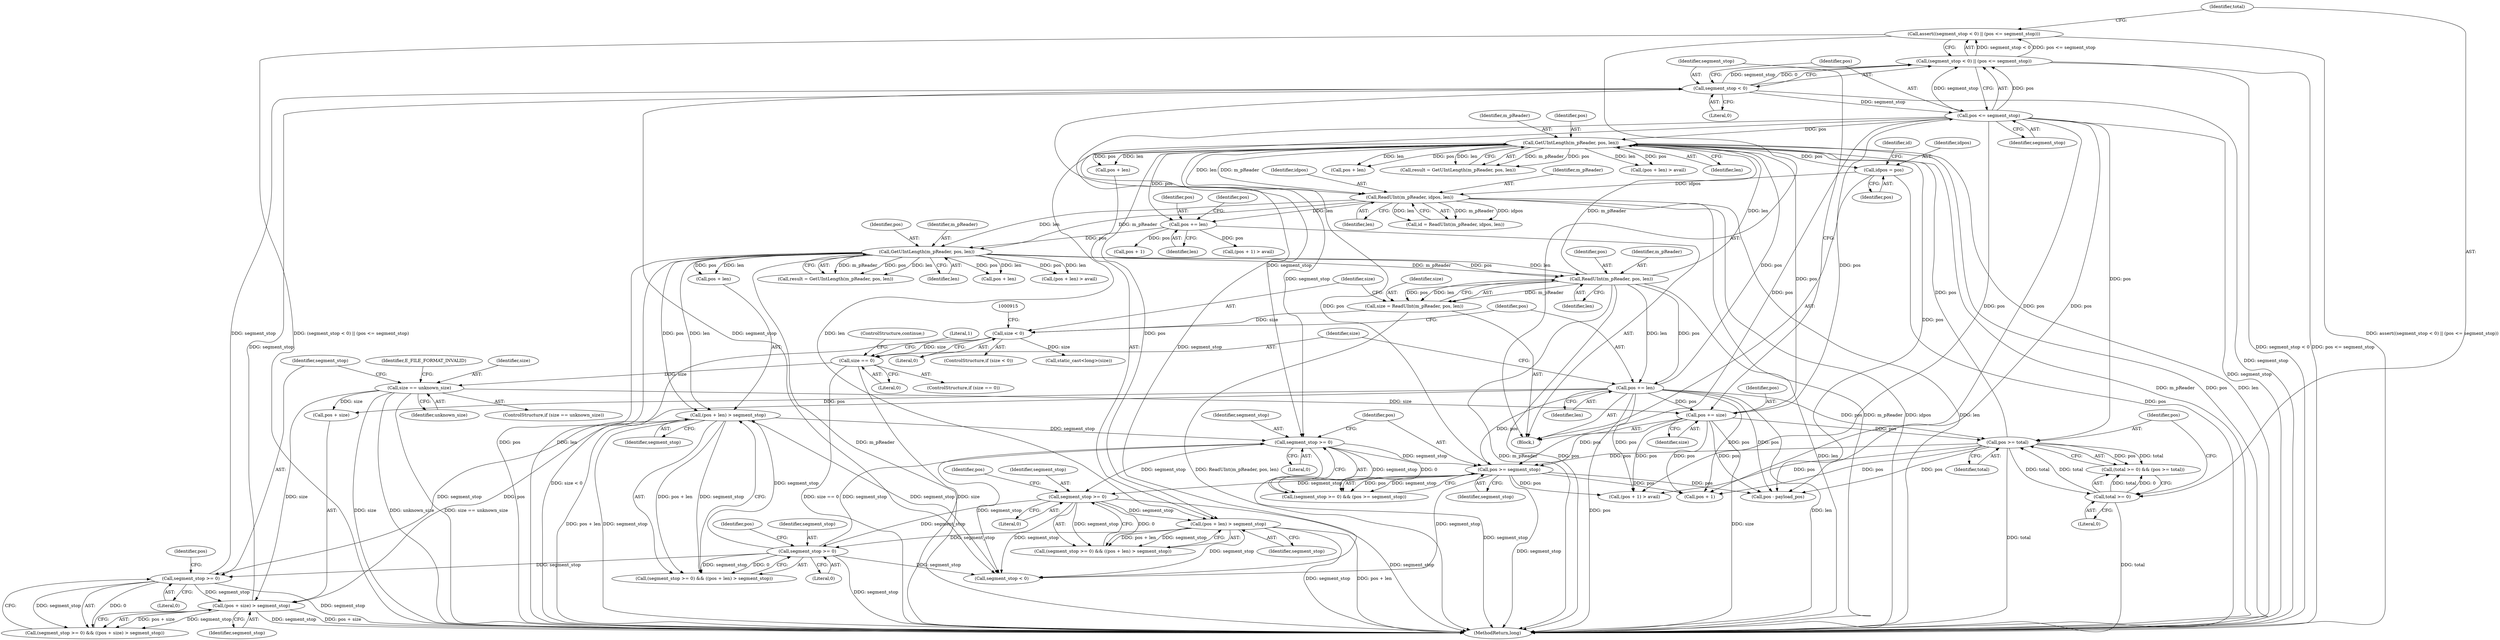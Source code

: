 digraph "1_Android_cc274e2abe8b2a6698a5c47d8aa4bb45f1f9538d_6@API" {
"1000948" [label="(Call,assert((segment_stop < 0) || (pos <= segment_stop)))"];
"1000949" [label="(Call,(segment_stop < 0) || (pos <= segment_stop))"];
"1000950" [label="(Call,segment_stop < 0)"];
"1000935" [label="(Call,segment_stop >= 0)"];
"1000887" [label="(Call,(pos + len) > segment_stop)"];
"1000864" [label="(Call,GetUIntLength(m_pReader, pos, len))"];
"1000813" [label="(Call,ReadUInt(m_pReader, idpos, len))"];
"1000768" [label="(Call,GetUIntLength(m_pReader, pos, len))"];
"1000905" [label="(Call,ReadUInt(m_pReader, pos, len))"];
"1000917" [label="(Call,pos += len)"];
"1000945" [label="(Call,pos += size)"];
"1000928" [label="(Call,size == unknown_size)"];
"1000921" [label="(Call,size == 0)"];
"1000910" [label="(Call,size < 0)"];
"1000903" [label="(Call,size = ReadUInt(m_pReader, pos, len))"];
"1000749" [label="(Call,pos >= segment_stop)"];
"1000740" [label="(Call,pos >= total)"];
"1000953" [label="(Call,pos <= segment_stop)"];
"1000737" [label="(Call,total >= 0)"];
"1000746" [label="(Call,segment_stop >= 0)"];
"1000884" [label="(Call,segment_stop >= 0)"];
"1000788" [label="(Call,segment_stop >= 0)"];
"1000791" [label="(Call,(pos + len) > segment_stop)"];
"1000807" [label="(Call,idpos = pos)"];
"1000847" [label="(Call,pos += len)"];
"1000938" [label="(Call,(pos + size) > segment_stop)"];
"1000919" [label="(Identifier,len)"];
"1000862" [label="(Call,result = GetUIntLength(m_pReader, pos, len))"];
"1000930" [label="(Identifier,unknown_size)"];
"1000741" [label="(Identifier,pos)"];
"1000866" [label="(Identifier,pos)"];
"1000920" [label="(ControlStructure,if (size == 0))"];
"1000909" [label="(ControlStructure,if (size < 0))"];
"1000747" [label="(Identifier,segment_stop)"];
"1000952" [label="(Literal,0)"];
"1000950" [label="(Call,segment_stop < 0)"];
"1000905" [label="(Call,ReadUInt(m_pReader, pos, len))"];
"1000814" [label="(Identifier,m_pReader)"];
"1000867" [label="(Identifier,len)"];
"1000904" [label="(Identifier,size)"];
"1000948" [label="(Call,assert((segment_stop < 0) || (pos <= segment_stop)))"];
"1001019" [label="(MethodReturn,long)"];
"1000946" [label="(Identifier,pos)"];
"1000958" [label="(Call,pos - payload_pos)"];
"1000800" [label="(Call,pos + len)"];
"1000793" [label="(Identifier,pos)"];
"1000906" [label="(Identifier,m_pReader)"];
"1000887" [label="(Call,(pos + len) > segment_stop)"];
"1000924" [label="(ControlStructure,continue;)"];
"1000811" [label="(Call,id = ReadUInt(m_pReader, idpos, len))"];
"1000755" [label="(Call,pos + 1)"];
"1000791" [label="(Call,(pos + len) > segment_stop)"];
"1000922" [label="(Identifier,size)"];
"1000734" [label="(Block,)"];
"1000923" [label="(Literal,0)"];
"1000942" [label="(Identifier,segment_stop)"];
"1000766" [label="(Call,result = GetUIntLength(m_pReader, pos, len))"];
"1000929" [label="(Identifier,size)"];
"1000738" [label="(Identifier,total)"];
"1000799" [label="(Call,(pos + len) > avail)"];
"1000947" [label="(Identifier,size)"];
"1000911" [label="(Identifier,size)"];
"1000940" [label="(Identifier,pos)"];
"1000769" [label="(Identifier,m_pReader)"];
"1000883" [label="(Call,(segment_stop >= 0) && ((pos + len) > segment_stop))"];
"1000740" [label="(Call,pos >= total)"];
"1000787" [label="(Call,(segment_stop >= 0) && ((pos + len) > segment_stop))"];
"1000816" [label="(Identifier,len)"];
"1001011" [label="(Call,segment_stop < 0)"];
"1000918" [label="(Identifier,pos)"];
"1000848" [label="(Identifier,pos)"];
"1000955" [label="(Identifier,segment_stop)"];
"1000853" [label="(Identifier,pos)"];
"1000917" [label="(Call,pos += len)"];
"1000847" [label="(Call,pos += len)"];
"1000852" [label="(Call,pos + 1)"];
"1000807" [label="(Call,idpos = pos)"];
"1000910" [label="(Call,size < 0)"];
"1000748" [label="(Literal,0)"];
"1000889" [label="(Identifier,pos)"];
"1000926" [label="(Literal,1)"];
"1000789" [label="(Identifier,segment_stop)"];
"1000914" [label="(Call,static_cast<long>(size))"];
"1000849" [label="(Identifier,len)"];
"1000891" [label="(Identifier,segment_stop)"];
"1000771" [label="(Identifier,len)"];
"1000938" [label="(Call,(pos + size) > segment_stop)"];
"1000737" [label="(Call,total >= 0)"];
"1000936" [label="(Identifier,segment_stop)"];
"1000813" [label="(Call,ReadUInt(m_pReader, idpos, len))"];
"1000749" [label="(Call,pos >= segment_stop)"];
"1000934" [label="(Call,(segment_stop >= 0) && ((pos + size) > segment_stop))"];
"1000945" [label="(Call,pos += size)"];
"1000949" [label="(Call,(segment_stop < 0) || (pos <= segment_stop))"];
"1000742" [label="(Identifier,total)"];
"1000939" [label="(Call,pos + size)"];
"1000792" [label="(Call,pos + len)"];
"1000795" [label="(Identifier,segment_stop)"];
"1000888" [label="(Call,pos + len)"];
"1000885" [label="(Identifier,segment_stop)"];
"1000937" [label="(Literal,0)"];
"1000809" [label="(Identifier,pos)"];
"1000864" [label="(Call,GetUIntLength(m_pReader, pos, len))"];
"1000896" [label="(Call,pos + len)"];
"1000932" [label="(Identifier,E_FILE_FORMAT_INVALID)"];
"1000908" [label="(Identifier,len)"];
"1000815" [label="(Identifier,idpos)"];
"1000768" [label="(Call,GetUIntLength(m_pReader, pos, len))"];
"1000745" [label="(Call,(segment_stop >= 0) && (pos >= segment_stop))"];
"1000886" [label="(Literal,0)"];
"1000865" [label="(Identifier,m_pReader)"];
"1000912" [label="(Literal,0)"];
"1000750" [label="(Identifier,pos)"];
"1000903" [label="(Call,size = ReadUInt(m_pReader, pos, len))"];
"1000739" [label="(Literal,0)"];
"1000851" [label="(Call,(pos + 1) > avail)"];
"1000884" [label="(Call,segment_stop >= 0)"];
"1000751" [label="(Identifier,segment_stop)"];
"1000754" [label="(Call,(pos + 1) > avail)"];
"1000935" [label="(Call,segment_stop >= 0)"];
"1000954" [label="(Identifier,pos)"];
"1000953" [label="(Call,pos <= segment_stop)"];
"1000951" [label="(Identifier,segment_stop)"];
"1000907" [label="(Identifier,pos)"];
"1000895" [label="(Call,(pos + len) > avail)"];
"1000927" [label="(ControlStructure,if (size == unknown_size))"];
"1000790" [label="(Literal,0)"];
"1000921" [label="(Call,size == 0)"];
"1000808" [label="(Identifier,idpos)"];
"1000788" [label="(Call,segment_stop >= 0)"];
"1000746" [label="(Call,segment_stop >= 0)"];
"1000928" [label="(Call,size == unknown_size)"];
"1000812" [label="(Identifier,id)"];
"1000736" [label="(Call,(total >= 0) && (pos >= total))"];
"1000770" [label="(Identifier,pos)"];
"1000948" -> "1000734"  [label="AST: "];
"1000948" -> "1000949"  [label="CFG: "];
"1000949" -> "1000948"  [label="AST: "];
"1000738" -> "1000948"  [label="CFG: "];
"1000948" -> "1001019"  [label="DDG: assert((segment_stop < 0) || (pos <= segment_stop))"];
"1000948" -> "1001019"  [label="DDG: (segment_stop < 0) || (pos <= segment_stop)"];
"1000949" -> "1000948"  [label="DDG: segment_stop < 0"];
"1000949" -> "1000948"  [label="DDG: pos <= segment_stop"];
"1000949" -> "1000950"  [label="CFG: "];
"1000949" -> "1000953"  [label="CFG: "];
"1000950" -> "1000949"  [label="AST: "];
"1000953" -> "1000949"  [label="AST: "];
"1000949" -> "1001019"  [label="DDG: pos <= segment_stop"];
"1000949" -> "1001019"  [label="DDG: segment_stop < 0"];
"1000950" -> "1000949"  [label="DDG: segment_stop"];
"1000950" -> "1000949"  [label="DDG: 0"];
"1000953" -> "1000949"  [label="DDG: pos"];
"1000953" -> "1000949"  [label="DDG: segment_stop"];
"1000950" -> "1000952"  [label="CFG: "];
"1000951" -> "1000950"  [label="AST: "];
"1000952" -> "1000950"  [label="AST: "];
"1000954" -> "1000950"  [label="CFG: "];
"1000950" -> "1001019"  [label="DDG: segment_stop"];
"1000950" -> "1000746"  [label="DDG: segment_stop"];
"1000935" -> "1000950"  [label="DDG: segment_stop"];
"1000938" -> "1000950"  [label="DDG: segment_stop"];
"1000950" -> "1000953"  [label="DDG: segment_stop"];
"1000950" -> "1001011"  [label="DDG: segment_stop"];
"1000935" -> "1000934"  [label="AST: "];
"1000935" -> "1000937"  [label="CFG: "];
"1000936" -> "1000935"  [label="AST: "];
"1000937" -> "1000935"  [label="AST: "];
"1000940" -> "1000935"  [label="CFG: "];
"1000934" -> "1000935"  [label="CFG: "];
"1000935" -> "1001019"  [label="DDG: segment_stop"];
"1000935" -> "1000934"  [label="DDG: segment_stop"];
"1000935" -> "1000934"  [label="DDG: 0"];
"1000887" -> "1000935"  [label="DDG: segment_stop"];
"1000884" -> "1000935"  [label="DDG: segment_stop"];
"1000935" -> "1000938"  [label="DDG: segment_stop"];
"1000887" -> "1000883"  [label="AST: "];
"1000887" -> "1000891"  [label="CFG: "];
"1000888" -> "1000887"  [label="AST: "];
"1000891" -> "1000887"  [label="AST: "];
"1000883" -> "1000887"  [label="CFG: "];
"1000887" -> "1001019"  [label="DDG: segment_stop"];
"1000887" -> "1001019"  [label="DDG: pos + len"];
"1000887" -> "1000746"  [label="DDG: segment_stop"];
"1000887" -> "1000883"  [label="DDG: pos + len"];
"1000887" -> "1000883"  [label="DDG: segment_stop"];
"1000864" -> "1000887"  [label="DDG: pos"];
"1000864" -> "1000887"  [label="DDG: len"];
"1000884" -> "1000887"  [label="DDG: segment_stop"];
"1000887" -> "1001011"  [label="DDG: segment_stop"];
"1000864" -> "1000862"  [label="AST: "];
"1000864" -> "1000867"  [label="CFG: "];
"1000865" -> "1000864"  [label="AST: "];
"1000866" -> "1000864"  [label="AST: "];
"1000867" -> "1000864"  [label="AST: "];
"1000862" -> "1000864"  [label="CFG: "];
"1000864" -> "1001019"  [label="DDG: pos"];
"1000864" -> "1001019"  [label="DDG: len"];
"1000864" -> "1001019"  [label="DDG: m_pReader"];
"1000864" -> "1000862"  [label="DDG: m_pReader"];
"1000864" -> "1000862"  [label="DDG: pos"];
"1000864" -> "1000862"  [label="DDG: len"];
"1000813" -> "1000864"  [label="DDG: m_pReader"];
"1000813" -> "1000864"  [label="DDG: len"];
"1000847" -> "1000864"  [label="DDG: pos"];
"1000864" -> "1000888"  [label="DDG: pos"];
"1000864" -> "1000888"  [label="DDG: len"];
"1000864" -> "1000895"  [label="DDG: pos"];
"1000864" -> "1000895"  [label="DDG: len"];
"1000864" -> "1000896"  [label="DDG: pos"];
"1000864" -> "1000896"  [label="DDG: len"];
"1000864" -> "1000905"  [label="DDG: m_pReader"];
"1000864" -> "1000905"  [label="DDG: pos"];
"1000864" -> "1000905"  [label="DDG: len"];
"1000813" -> "1000811"  [label="AST: "];
"1000813" -> "1000816"  [label="CFG: "];
"1000814" -> "1000813"  [label="AST: "];
"1000815" -> "1000813"  [label="AST: "];
"1000816" -> "1000813"  [label="AST: "];
"1000811" -> "1000813"  [label="CFG: "];
"1000813" -> "1001019"  [label="DDG: len"];
"1000813" -> "1001019"  [label="DDG: m_pReader"];
"1000813" -> "1001019"  [label="DDG: idpos"];
"1000813" -> "1000811"  [label="DDG: m_pReader"];
"1000813" -> "1000811"  [label="DDG: idpos"];
"1000813" -> "1000811"  [label="DDG: len"];
"1000768" -> "1000813"  [label="DDG: m_pReader"];
"1000768" -> "1000813"  [label="DDG: len"];
"1000807" -> "1000813"  [label="DDG: idpos"];
"1000813" -> "1000847"  [label="DDG: len"];
"1000768" -> "1000766"  [label="AST: "];
"1000768" -> "1000771"  [label="CFG: "];
"1000769" -> "1000768"  [label="AST: "];
"1000770" -> "1000768"  [label="AST: "];
"1000771" -> "1000768"  [label="AST: "];
"1000766" -> "1000768"  [label="CFG: "];
"1000768" -> "1001019"  [label="DDG: m_pReader"];
"1000768" -> "1001019"  [label="DDG: pos"];
"1000768" -> "1001019"  [label="DDG: len"];
"1000768" -> "1000766"  [label="DDG: m_pReader"];
"1000768" -> "1000766"  [label="DDG: pos"];
"1000768" -> "1000766"  [label="DDG: len"];
"1000905" -> "1000768"  [label="DDG: m_pReader"];
"1000905" -> "1000768"  [label="DDG: len"];
"1000917" -> "1000768"  [label="DDG: pos"];
"1000945" -> "1000768"  [label="DDG: pos"];
"1000749" -> "1000768"  [label="DDG: pos"];
"1000740" -> "1000768"  [label="DDG: pos"];
"1000953" -> "1000768"  [label="DDG: pos"];
"1000768" -> "1000791"  [label="DDG: pos"];
"1000768" -> "1000791"  [label="DDG: len"];
"1000768" -> "1000792"  [label="DDG: pos"];
"1000768" -> "1000792"  [label="DDG: len"];
"1000768" -> "1000799"  [label="DDG: pos"];
"1000768" -> "1000799"  [label="DDG: len"];
"1000768" -> "1000800"  [label="DDG: pos"];
"1000768" -> "1000800"  [label="DDG: len"];
"1000768" -> "1000807"  [label="DDG: pos"];
"1000768" -> "1000847"  [label="DDG: pos"];
"1000768" -> "1000958"  [label="DDG: pos"];
"1000905" -> "1000903"  [label="AST: "];
"1000905" -> "1000908"  [label="CFG: "];
"1000906" -> "1000905"  [label="AST: "];
"1000907" -> "1000905"  [label="AST: "];
"1000908" -> "1000905"  [label="AST: "];
"1000903" -> "1000905"  [label="CFG: "];
"1000905" -> "1001019"  [label="DDG: m_pReader"];
"1000905" -> "1001019"  [label="DDG: pos"];
"1000905" -> "1001019"  [label="DDG: len"];
"1000905" -> "1000903"  [label="DDG: m_pReader"];
"1000905" -> "1000903"  [label="DDG: pos"];
"1000905" -> "1000903"  [label="DDG: len"];
"1000905" -> "1000917"  [label="DDG: len"];
"1000905" -> "1000917"  [label="DDG: pos"];
"1000917" -> "1000734"  [label="AST: "];
"1000917" -> "1000919"  [label="CFG: "];
"1000918" -> "1000917"  [label="AST: "];
"1000919" -> "1000917"  [label="AST: "];
"1000922" -> "1000917"  [label="CFG: "];
"1000917" -> "1001019"  [label="DDG: pos"];
"1000917" -> "1001019"  [label="DDG: len"];
"1000917" -> "1000740"  [label="DDG: pos"];
"1000917" -> "1000749"  [label="DDG: pos"];
"1000917" -> "1000754"  [label="DDG: pos"];
"1000917" -> "1000755"  [label="DDG: pos"];
"1000917" -> "1000938"  [label="DDG: pos"];
"1000917" -> "1000939"  [label="DDG: pos"];
"1000917" -> "1000945"  [label="DDG: pos"];
"1000917" -> "1000958"  [label="DDG: pos"];
"1000945" -> "1000734"  [label="AST: "];
"1000945" -> "1000947"  [label="CFG: "];
"1000946" -> "1000945"  [label="AST: "];
"1000947" -> "1000945"  [label="AST: "];
"1000951" -> "1000945"  [label="CFG: "];
"1000945" -> "1001019"  [label="DDG: size"];
"1000945" -> "1000740"  [label="DDG: pos"];
"1000945" -> "1000749"  [label="DDG: pos"];
"1000945" -> "1000754"  [label="DDG: pos"];
"1000945" -> "1000755"  [label="DDG: pos"];
"1000928" -> "1000945"  [label="DDG: size"];
"1000945" -> "1000953"  [label="DDG: pos"];
"1000945" -> "1000958"  [label="DDG: pos"];
"1000928" -> "1000927"  [label="AST: "];
"1000928" -> "1000930"  [label="CFG: "];
"1000929" -> "1000928"  [label="AST: "];
"1000930" -> "1000928"  [label="AST: "];
"1000932" -> "1000928"  [label="CFG: "];
"1000936" -> "1000928"  [label="CFG: "];
"1000928" -> "1001019"  [label="DDG: size"];
"1000928" -> "1001019"  [label="DDG: unknown_size"];
"1000928" -> "1001019"  [label="DDG: size == unknown_size"];
"1000921" -> "1000928"  [label="DDG: size"];
"1000928" -> "1000938"  [label="DDG: size"];
"1000928" -> "1000939"  [label="DDG: size"];
"1000921" -> "1000920"  [label="AST: "];
"1000921" -> "1000923"  [label="CFG: "];
"1000922" -> "1000921"  [label="AST: "];
"1000923" -> "1000921"  [label="AST: "];
"1000924" -> "1000921"  [label="CFG: "];
"1000926" -> "1000921"  [label="CFG: "];
"1000921" -> "1001019"  [label="DDG: size == 0"];
"1000921" -> "1001019"  [label="DDG: size"];
"1000910" -> "1000921"  [label="DDG: size"];
"1000910" -> "1000909"  [label="AST: "];
"1000910" -> "1000912"  [label="CFG: "];
"1000911" -> "1000910"  [label="AST: "];
"1000912" -> "1000910"  [label="AST: "];
"1000915" -> "1000910"  [label="CFG: "];
"1000918" -> "1000910"  [label="CFG: "];
"1000910" -> "1001019"  [label="DDG: size < 0"];
"1000903" -> "1000910"  [label="DDG: size"];
"1000910" -> "1000914"  [label="DDG: size"];
"1000903" -> "1000734"  [label="AST: "];
"1000904" -> "1000903"  [label="AST: "];
"1000911" -> "1000903"  [label="CFG: "];
"1000903" -> "1001019"  [label="DDG: ReadUInt(m_pReader, pos, len)"];
"1000749" -> "1000745"  [label="AST: "];
"1000749" -> "1000751"  [label="CFG: "];
"1000750" -> "1000749"  [label="AST: "];
"1000751" -> "1000749"  [label="AST: "];
"1000745" -> "1000749"  [label="CFG: "];
"1000749" -> "1001019"  [label="DDG: segment_stop"];
"1000749" -> "1000745"  [label="DDG: pos"];
"1000749" -> "1000745"  [label="DDG: segment_stop"];
"1000740" -> "1000749"  [label="DDG: pos"];
"1000953" -> "1000749"  [label="DDG: pos"];
"1000746" -> "1000749"  [label="DDG: segment_stop"];
"1000749" -> "1000754"  [label="DDG: pos"];
"1000749" -> "1000755"  [label="DDG: pos"];
"1000749" -> "1000788"  [label="DDG: segment_stop"];
"1000749" -> "1000958"  [label="DDG: pos"];
"1000749" -> "1001011"  [label="DDG: segment_stop"];
"1000740" -> "1000736"  [label="AST: "];
"1000740" -> "1000742"  [label="CFG: "];
"1000741" -> "1000740"  [label="AST: "];
"1000742" -> "1000740"  [label="AST: "];
"1000736" -> "1000740"  [label="CFG: "];
"1000740" -> "1001019"  [label="DDG: total"];
"1000740" -> "1000737"  [label="DDG: total"];
"1000740" -> "1000736"  [label="DDG: pos"];
"1000740" -> "1000736"  [label="DDG: total"];
"1000953" -> "1000740"  [label="DDG: pos"];
"1000737" -> "1000740"  [label="DDG: total"];
"1000740" -> "1000754"  [label="DDG: pos"];
"1000740" -> "1000755"  [label="DDG: pos"];
"1000740" -> "1000958"  [label="DDG: pos"];
"1000953" -> "1000955"  [label="CFG: "];
"1000954" -> "1000953"  [label="AST: "];
"1000955" -> "1000953"  [label="AST: "];
"1000953" -> "1001019"  [label="DDG: segment_stop"];
"1000953" -> "1000746"  [label="DDG: segment_stop"];
"1000953" -> "1000754"  [label="DDG: pos"];
"1000953" -> "1000755"  [label="DDG: pos"];
"1000953" -> "1000958"  [label="DDG: pos"];
"1000953" -> "1001011"  [label="DDG: segment_stop"];
"1000737" -> "1000736"  [label="AST: "];
"1000737" -> "1000739"  [label="CFG: "];
"1000738" -> "1000737"  [label="AST: "];
"1000739" -> "1000737"  [label="AST: "];
"1000741" -> "1000737"  [label="CFG: "];
"1000736" -> "1000737"  [label="CFG: "];
"1000737" -> "1001019"  [label="DDG: total"];
"1000737" -> "1000736"  [label="DDG: total"];
"1000737" -> "1000736"  [label="DDG: 0"];
"1000746" -> "1000745"  [label="AST: "];
"1000746" -> "1000748"  [label="CFG: "];
"1000747" -> "1000746"  [label="AST: "];
"1000748" -> "1000746"  [label="AST: "];
"1000750" -> "1000746"  [label="CFG: "];
"1000745" -> "1000746"  [label="CFG: "];
"1000746" -> "1001019"  [label="DDG: segment_stop"];
"1000746" -> "1000745"  [label="DDG: segment_stop"];
"1000746" -> "1000745"  [label="DDG: 0"];
"1000884" -> "1000746"  [label="DDG: segment_stop"];
"1000746" -> "1000788"  [label="DDG: segment_stop"];
"1000746" -> "1001011"  [label="DDG: segment_stop"];
"1000884" -> "1000883"  [label="AST: "];
"1000884" -> "1000886"  [label="CFG: "];
"1000885" -> "1000884"  [label="AST: "];
"1000886" -> "1000884"  [label="AST: "];
"1000889" -> "1000884"  [label="CFG: "];
"1000883" -> "1000884"  [label="CFG: "];
"1000884" -> "1001019"  [label="DDG: segment_stop"];
"1000884" -> "1000883"  [label="DDG: segment_stop"];
"1000884" -> "1000883"  [label="DDG: 0"];
"1000788" -> "1000884"  [label="DDG: segment_stop"];
"1000791" -> "1000884"  [label="DDG: segment_stop"];
"1000884" -> "1001011"  [label="DDG: segment_stop"];
"1000788" -> "1000787"  [label="AST: "];
"1000788" -> "1000790"  [label="CFG: "];
"1000789" -> "1000788"  [label="AST: "];
"1000790" -> "1000788"  [label="AST: "];
"1000793" -> "1000788"  [label="CFG: "];
"1000787" -> "1000788"  [label="CFG: "];
"1000788" -> "1001019"  [label="DDG: segment_stop"];
"1000788" -> "1000787"  [label="DDG: segment_stop"];
"1000788" -> "1000787"  [label="DDG: 0"];
"1000788" -> "1000791"  [label="DDG: segment_stop"];
"1000788" -> "1001011"  [label="DDG: segment_stop"];
"1000791" -> "1000787"  [label="AST: "];
"1000791" -> "1000795"  [label="CFG: "];
"1000792" -> "1000791"  [label="AST: "];
"1000795" -> "1000791"  [label="AST: "];
"1000787" -> "1000791"  [label="CFG: "];
"1000791" -> "1001019"  [label="DDG: pos + len"];
"1000791" -> "1001019"  [label="DDG: segment_stop"];
"1000791" -> "1000787"  [label="DDG: pos + len"];
"1000791" -> "1000787"  [label="DDG: segment_stop"];
"1000791" -> "1001011"  [label="DDG: segment_stop"];
"1000807" -> "1000734"  [label="AST: "];
"1000807" -> "1000809"  [label="CFG: "];
"1000808" -> "1000807"  [label="AST: "];
"1000809" -> "1000807"  [label="AST: "];
"1000812" -> "1000807"  [label="CFG: "];
"1000807" -> "1001019"  [label="DDG: pos"];
"1000847" -> "1000734"  [label="AST: "];
"1000847" -> "1000849"  [label="CFG: "];
"1000848" -> "1000847"  [label="AST: "];
"1000849" -> "1000847"  [label="AST: "];
"1000853" -> "1000847"  [label="CFG: "];
"1000847" -> "1000851"  [label="DDG: pos"];
"1000847" -> "1000852"  [label="DDG: pos"];
"1000938" -> "1000934"  [label="AST: "];
"1000938" -> "1000942"  [label="CFG: "];
"1000939" -> "1000938"  [label="AST: "];
"1000942" -> "1000938"  [label="AST: "];
"1000934" -> "1000938"  [label="CFG: "];
"1000938" -> "1001019"  [label="DDG: pos + size"];
"1000938" -> "1001019"  [label="DDG: segment_stop"];
"1000938" -> "1000934"  [label="DDG: pos + size"];
"1000938" -> "1000934"  [label="DDG: segment_stop"];
}
